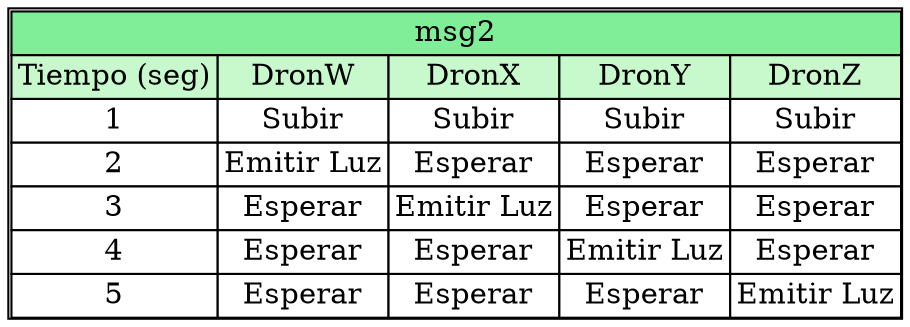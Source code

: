 digraph "Instrucciones para transmitir mensajes" {
	1407531092816 [label=<<table border='1' cellborder='1' cellspacing='0'><tr><td bgcolor = '#80ed99' colspan='5'>msg2</td></tr><tr><td bgcolor='#c7f9cc'>Tiempo (seg)</td><td bgcolor = '#c7f9cc'>DronW</td><td bgcolor = '#c7f9cc'>DronX</td><td bgcolor = '#c7f9cc'>DronY</td><td bgcolor = '#c7f9cc'>DronZ</td></tr><tr><td bgcolor='#ffffff'>1</td><td bgcolor='#ffffff'>Subir</td><td bgcolor='#ffffff'>Subir</td><td bgcolor='#ffffff'>Subir</td><td bgcolor='#ffffff'>Subir</td></tr><tr><td bgcolor='#ffffff'>2</td><td bgcolor='#ffffff'>Emitir Luz</td><td bgcolor='#ffffff'>Esperar</td><td bgcolor='#ffffff'>Esperar</td><td bgcolor='#ffffff'>Esperar</td></tr><tr><td bgcolor='#ffffff'>3</td><td bgcolor='#ffffff'>Esperar</td><td bgcolor='#ffffff'>Emitir Luz</td><td bgcolor='#ffffff'>Esperar</td><td bgcolor='#ffffff'>Esperar</td></tr><tr><td bgcolor='#ffffff'>4</td><td bgcolor='#ffffff'>Esperar</td><td bgcolor='#ffffff'>Esperar</td><td bgcolor='#ffffff'>Emitir Luz</td><td bgcolor='#ffffff'>Esperar</td></tr><tr><td bgcolor='#ffffff'>5</td><td bgcolor='#ffffff'>Esperar</td><td bgcolor='#ffffff'>Esperar</td><td bgcolor='#ffffff'>Esperar</td><td bgcolor='#ffffff'>Emitir Luz</td></tr></table>> margin=0 shape=none]
}
